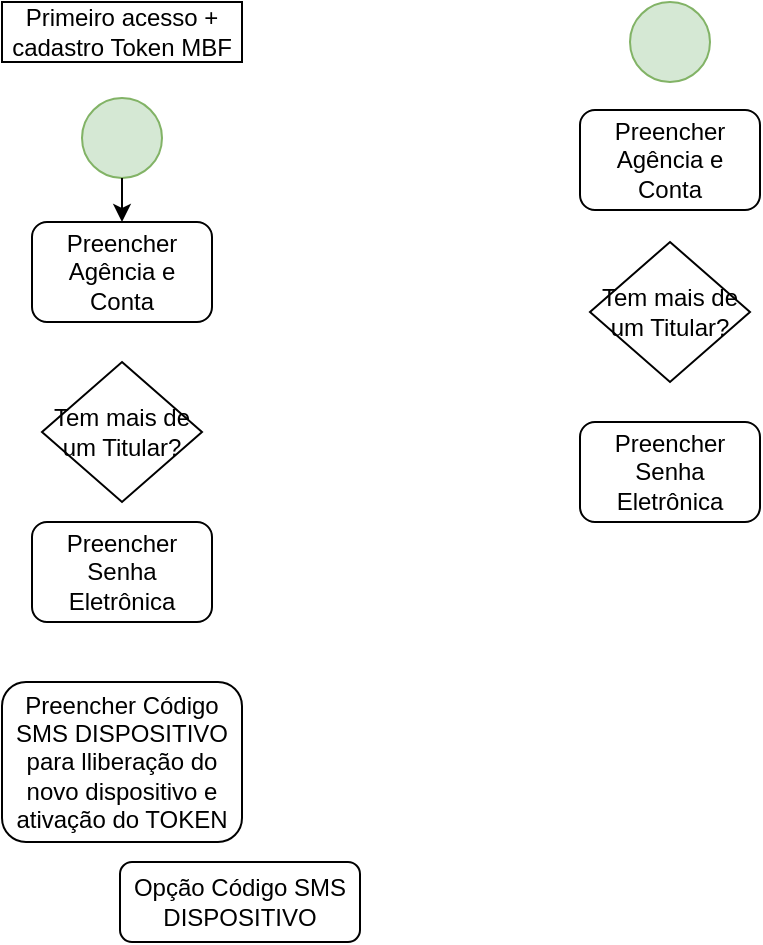 <mxfile version="12.5.1" type="github"><diagram id="y_1jfbSf-2TF7xb0SRV3" name="Page-1"><mxGraphModel dx="512" dy="614" grid="1" gridSize="10" guides="1" tooltips="1" connect="1" arrows="1" fold="1" page="1" pageScale="1" pageWidth="850" pageHeight="1100" math="0" shadow="0"><root><mxCell id="0"/><mxCell id="1" parent="0"/><mxCell id="rDJs5Z0-LQrHy8iwjfwc-9" value="" style="ellipse;whiteSpace=wrap;html=1;aspect=fixed;fillColor=#d5e8d4;strokeColor=#82b366;" vertex="1" parent="1"><mxGeometry x="335" y="10" width="40" height="40" as="geometry"/></mxCell><mxCell id="rDJs5Z0-LQrHy8iwjfwc-10" value="Preencher Agência e Conta" style="rounded=1;whiteSpace=wrap;html=1;" vertex="1" parent="1"><mxGeometry x="310" y="64" width="90" height="50" as="geometry"/></mxCell><mxCell id="rDJs5Z0-LQrHy8iwjfwc-12" value="Tem mais de um Titular?" style="rhombus;whiteSpace=wrap;html=1;" vertex="1" parent="1"><mxGeometry x="315" y="130" width="80" height="70" as="geometry"/></mxCell><mxCell id="rDJs5Z0-LQrHy8iwjfwc-14" value="Preencher Senha Eletrônica" style="rounded=1;whiteSpace=wrap;html=1;" vertex="1" parent="1"><mxGeometry x="310" y="220" width="90" height="50" as="geometry"/></mxCell><mxCell id="rDJs5Z0-LQrHy8iwjfwc-17" value="Primeiro acesso + cadastro Token MBF" style="rounded=0;whiteSpace=wrap;html=1;" vertex="1" parent="1"><mxGeometry x="21" y="10" width="120" height="30" as="geometry"/></mxCell><mxCell id="rDJs5Z0-LQrHy8iwjfwc-18" value="" style="ellipse;whiteSpace=wrap;html=1;aspect=fixed;fillColor=#d5e8d4;strokeColor=#82b366;" vertex="1" parent="1"><mxGeometry x="61" y="58" width="40" height="40" as="geometry"/></mxCell><mxCell id="rDJs5Z0-LQrHy8iwjfwc-19" value="Preencher Agência e Conta" style="rounded=1;whiteSpace=wrap;html=1;" vertex="1" parent="1"><mxGeometry x="36" y="120" width="90" height="50" as="geometry"/></mxCell><mxCell id="rDJs5Z0-LQrHy8iwjfwc-20" value="Tem mais de um Titular?" style="rhombus;whiteSpace=wrap;html=1;" vertex="1" parent="1"><mxGeometry x="41" y="190" width="80" height="70" as="geometry"/></mxCell><mxCell id="rDJs5Z0-LQrHy8iwjfwc-21" value="Preencher Senha Eletrônica" style="rounded=1;whiteSpace=wrap;html=1;" vertex="1" parent="1"><mxGeometry x="36" y="270" width="90" height="50" as="geometry"/></mxCell><mxCell id="rDJs5Z0-LQrHy8iwjfwc-22" value="Preencher Código SMS DISPOSITIVO para lliberação do novo dispositivo e ativação do TOKEN" style="rounded=1;whiteSpace=wrap;html=1;" vertex="1" parent="1"><mxGeometry x="21" y="350" width="120" height="80" as="geometry"/></mxCell><mxCell id="rDJs5Z0-LQrHy8iwjfwc-23" value="Opção Código SMS DISPOSITIVO" style="rounded=1;whiteSpace=wrap;html=1;" vertex="1" parent="1"><mxGeometry x="80" y="440" width="120" height="40" as="geometry"/></mxCell><mxCell id="rDJs5Z0-LQrHy8iwjfwc-24" value="" style="endArrow=classic;html=1;exitX=0.5;exitY=1;exitDx=0;exitDy=0;" edge="1" parent="1" source="rDJs5Z0-LQrHy8iwjfwc-18"><mxGeometry width="50" height="50" relative="1" as="geometry"><mxPoint x="20" y="550" as="sourcePoint"/><mxPoint x="81" y="120" as="targetPoint"/></mxGeometry></mxCell></root></mxGraphModel></diagram></mxfile>